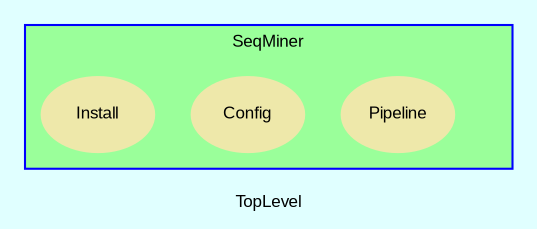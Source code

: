 digraph TopLevel {
    label = "TopLevel"
    compound = true
    fontname = Arial
    fontsize = 8
    bgcolor = lightcyan1
    node [
        color = black,
        fontname = Arial,
        fontsize = 8
    ]

    subgraph cluster_SeqMiner {
        label = "SeqMiner"
        fillcolor = palegreen1
        URL = "classes/SeqMiner.html"
        color = blue
        fontname = Arial
        style = filled
        SeqMiner [
            shape = plaintext,
            height = 0.01,
            width = 0.01,
            label = ""
        ]

        SeqMiner__Pipeline [
            fontcolor = black,
            shape = ellipse,
            URL = "classes/SeqMiner/Pipeline.html",
            color = palegoldenrod,
            style = filled,
            label = "Pipeline"
        ]

        SeqMiner__Config [
            fontcolor = black,
            shape = ellipse,
            URL = "classes/SeqMiner/Config.html",
            color = palegoldenrod,
            style = filled,
            label = "Config"
        ]

        SeqMiner__Install [
            fontcolor = black,
            shape = ellipse,
            URL = "classes/SeqMiner/Install.html",
            color = palegoldenrod,
            style = filled,
            label = "Install"
        ]

    }

}

